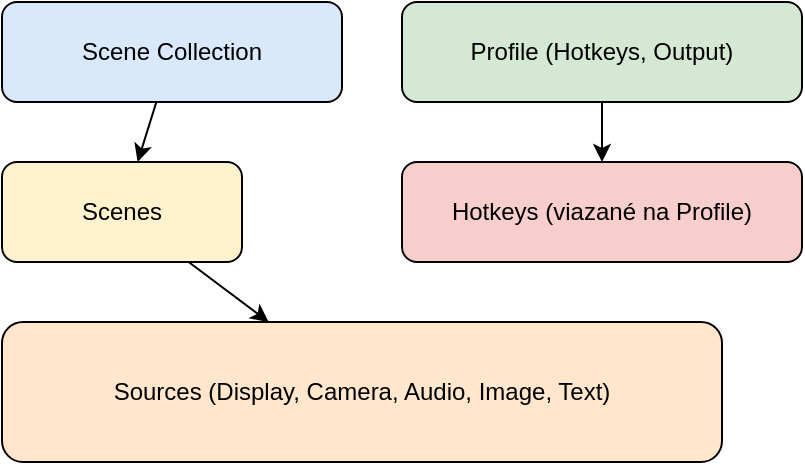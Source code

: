 <mxfile>
  <diagram name="OBS Fundamentals">
    <mxGraphModel><root>
      <mxCell id="0"/><mxCell id="1" parent="0"/>
      <mxCell id="sc" value="Scene Collection" style="rounded=1;whiteSpace=wrap;html=1;fillColor=#dae8fc" vertex="1" parent="1">
        <mxGeometry x="60" y="40" width="170" height="50" as="geometry"/>
      </mxCell>
      <mxCell id="prof" value="Profile (Hotkeys, Output)" style="rounded=1;whiteSpace=wrap;html=1;fillColor=#d5e8d4" vertex="1" parent="1">
        <mxGeometry x="260" y="40" width="200" height="50" as="geometry"/>
      </mxCell>
      <mxCell id="scene" value="Scenes" style="rounded=1;whiteSpace=wrap;html=1;fillColor=#fff2cc" vertex="1" parent="1">
        <mxGeometry x="60" y="120" width="120" height="50" as="geometry"/>
      </mxCell>
      <mxCell id="src" value="Sources (Display, Camera, Audio, Image, Text)" style="rounded=1;whiteSpace=wrap;html=1;fillColor=#ffe6cc" vertex="1" parent="1">
        <mxGeometry x="60" y="200" width="360" height="70" as="geometry"/>
      </mxCell>
      <mxCell id="hk" value="Hotkeys (viazané na Profile)" style="rounded=1;whiteSpace=wrap;html=1;fillColor=#f8cecc" vertex="1" parent="1">
        <mxGeometry x="260" y="120" width="200" height="50" as="geometry"/>
      </mxCell>
      <mxCell id="e1" edge="1" parent="1" source="sc" target="scene"><mxGeometry relative="1" as="geometry"/></mxCell>
      <mxCell id="e2" edge="1" parent="1" source="scene" target="src"><mxGeometry relative="1" as="geometry"/></mxCell>
      <mxCell id="e3" edge="1" parent="1" source="prof" target="hk"><mxGeometry relative="1" as="geometry"/></mxCell>
    </root></mxGraphModel>
  </diagram>
</mxfile>
